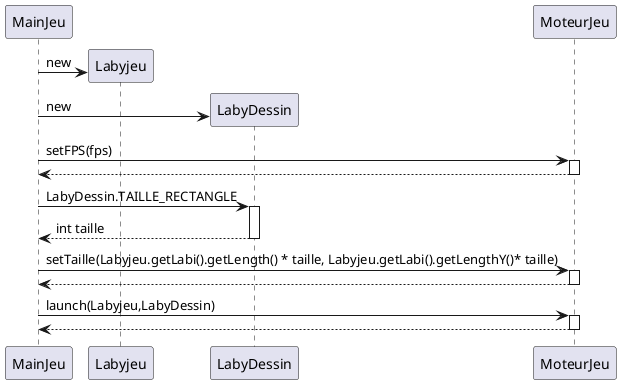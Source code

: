 @startuml
'https://plantuml.com/sequence-diagram
participant "MainJeu" as m
create Labyjeu
m -> Labyjeu : new
create LabyDessin
m -> LabyDessin : new
m -> MoteurJeu : setFPS(fps)
activate MoteurJeu
    MoteurJeu --> m
deactivate MoteurJeu
m -> LabyDessin : LabyDessin.TAILLE_RECTANGLE
activate LabyDessin
LabyDessin --> m : int taille
deactivate LabyDessin
m -> MoteurJeu : setTaille(Labyjeu.getLabi().getLength() * taille, Labyjeu.getLabi().getLengthY()* taille)
activate MoteurJeu
MoteurJeu --> m
deactivate MoteurJeu
m -> MoteurJeu : launch(Labyjeu,LabyDessin)
activate MoteurJeu

MoteurJeu --> m
deactivate MoteurJeu
@enduml